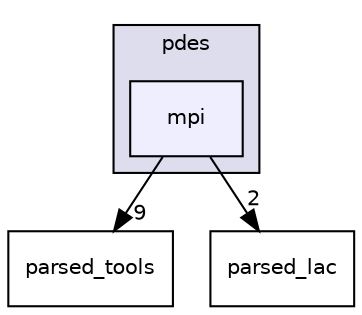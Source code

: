 digraph "include/pdes/mpi" {
  bgcolor=transparent;
  compound=true
  node [ fontsize="10", fontname="Helvetica"];
  edge [ labelfontsize="10", labelfontname="Helvetica"];
  subgraph clusterdir_60faf9a10d52b04582224b9116454383 {
    graph [ bgcolor="#ddddee", pencolor="black", label="pdes" fontname="Helvetica", fontsize="10", URL="dir_60faf9a10d52b04582224b9116454383.html"]
  dir_7ac85db751091b31b06a51e40fc82221 [shape=box, label="mpi", style="filled", fillcolor="#eeeeff", pencolor="black", URL="dir_7ac85db751091b31b06a51e40fc82221.html"];
  }
  dir_8e8448d9aef603b86753e7cb911804a9 [shape=box label="parsed_tools" URL="dir_8e8448d9aef603b86753e7cb911804a9.html"];
  dir_65593bf93f1e4428cc81baf4bb94349f [shape=box label="parsed_lac" URL="dir_65593bf93f1e4428cc81baf4bb94349f.html"];
  dir_7ac85db751091b31b06a51e40fc82221->dir_8e8448d9aef603b86753e7cb911804a9 [headlabel="9", labeldistance=1.5 headhref="dir_000006_000004.html"];
  dir_7ac85db751091b31b06a51e40fc82221->dir_65593bf93f1e4428cc81baf4bb94349f [headlabel="2", labeldistance=1.5 headhref="dir_000006_000003.html"];
}
